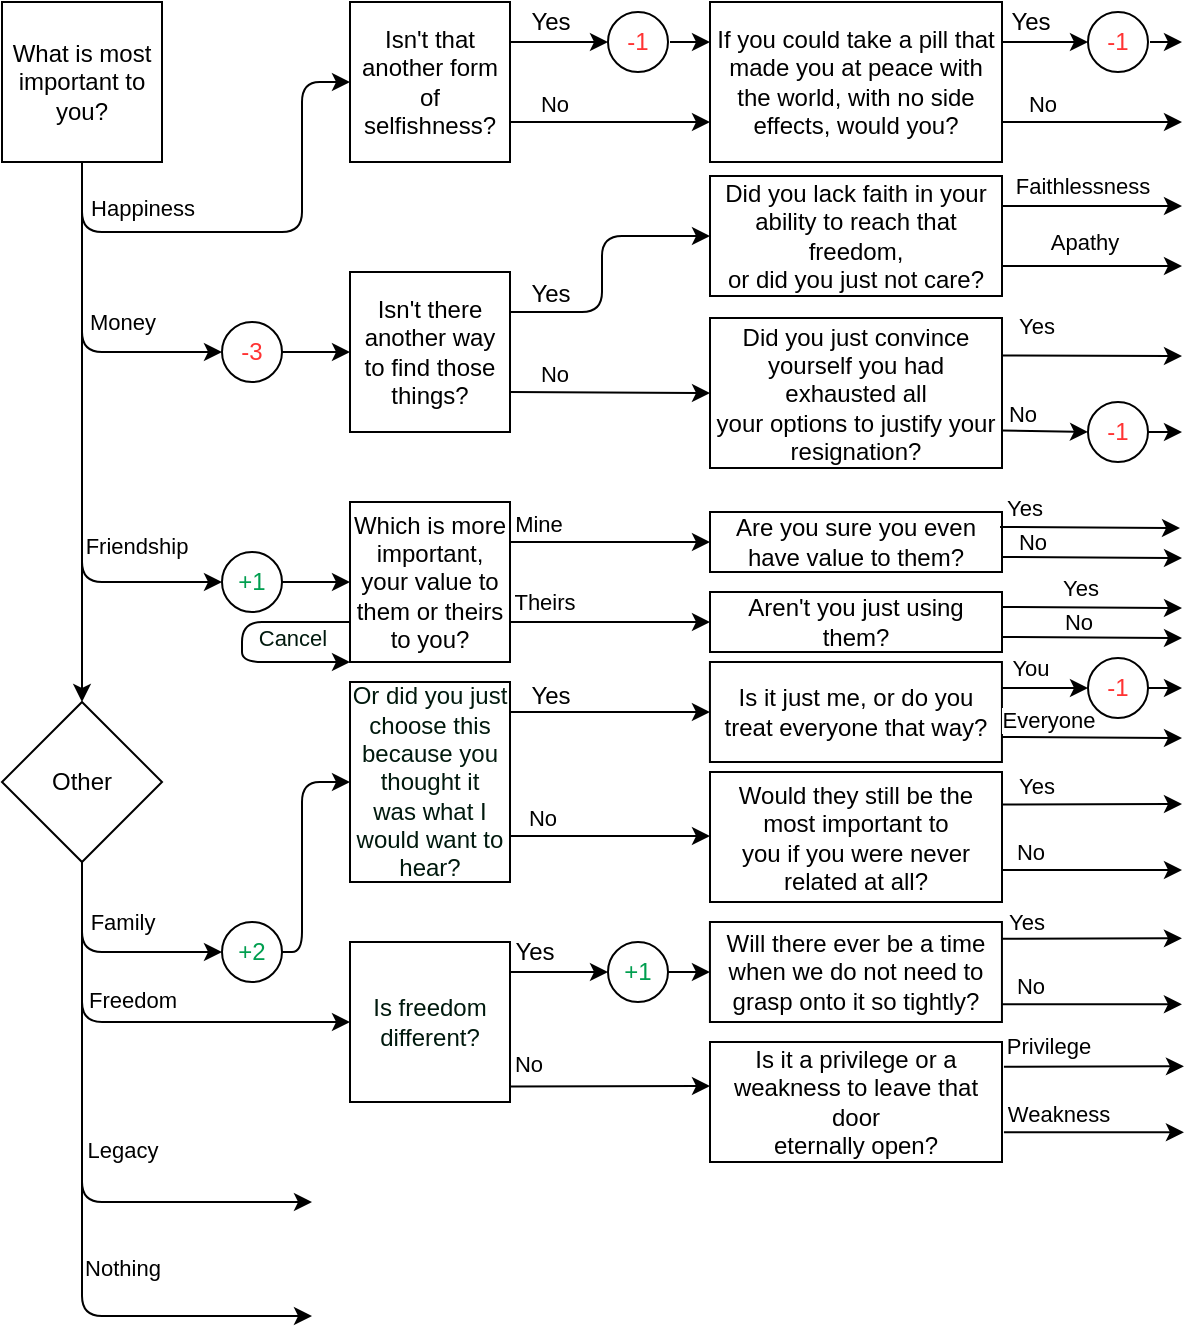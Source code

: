<mxfile version="18.0.7" type="github">
  <diagram id="C5RBs43oDa-KdzZeNtuy" name="Page-1">
    <mxGraphModel dx="1038" dy="528" grid="1" gridSize="10" guides="1" tooltips="1" connect="1" arrows="1" fold="1" page="1" pageScale="1" pageWidth="827" pageHeight="1169" math="0" shadow="0">
      <root>
        <mxCell id="WIyWlLk6GJQsqaUBKTNV-0" />
        <mxCell id="WIyWlLk6GJQsqaUBKTNV-1" parent="WIyWlLk6GJQsqaUBKTNV-0" />
        <mxCell id="tJ01jzikXB8J_-vJGD6S-6" value="" style="endArrow=classic;html=1;exitX=0.5;exitY=1;exitDx=0;exitDy=0;entryX=0;entryY=0.5;entryDx=0;entryDy=0;" edge="1" parent="WIyWlLk6GJQsqaUBKTNV-1" source="tJ01jzikXB8J_-vJGD6S-64" target="tJ01jzikXB8J_-vJGD6S-65">
          <mxGeometry relative="1" as="geometry">
            <mxPoint x="85" y="140" as="sourcePoint" />
            <mxPoint x="300" y="85" as="targetPoint" />
            <Array as="points">
              <mxPoint x="90" y="175" />
              <mxPoint x="200" y="175" />
              <mxPoint x="200" y="100" />
            </Array>
          </mxGeometry>
        </mxCell>
        <mxCell id="tJ01jzikXB8J_-vJGD6S-7" value="&lt;div&gt;Happiness&lt;/div&gt;" style="edgeLabel;resizable=0;html=1;align=center;verticalAlign=middle;" connectable="0" vertex="1" parent="tJ01jzikXB8J_-vJGD6S-6">
          <mxGeometry relative="1" as="geometry">
            <mxPoint x="-57" y="-12" as="offset" />
          </mxGeometry>
        </mxCell>
        <mxCell id="tJ01jzikXB8J_-vJGD6S-9" value="" style="endArrow=classic;html=1;exitX=0.5;exitY=1;exitDx=0;exitDy=0;entryX=0;entryY=0.5;entryDx=0;entryDy=0;" edge="1" parent="WIyWlLk6GJQsqaUBKTNV-1" target="tJ01jzikXB8J_-vJGD6S-86">
          <mxGeometry relative="1" as="geometry">
            <mxPoint x="90" y="140" as="sourcePoint" />
            <mxPoint x="205" y="235" as="targetPoint" />
            <Array as="points">
              <mxPoint x="90" y="235" />
            </Array>
          </mxGeometry>
        </mxCell>
        <mxCell id="tJ01jzikXB8J_-vJGD6S-10" value="&lt;div&gt;Money&lt;/div&gt;" style="edgeLabel;resizable=0;html=1;align=center;verticalAlign=middle;" connectable="0" vertex="1" parent="tJ01jzikXB8J_-vJGD6S-9">
          <mxGeometry relative="1" as="geometry">
            <mxPoint x="20" y="-3" as="offset" />
          </mxGeometry>
        </mxCell>
        <mxCell id="tJ01jzikXB8J_-vJGD6S-22" value="" style="endArrow=classic;html=1;exitX=0.5;exitY=1;exitDx=0;exitDy=0;entryX=0;entryY=0.5;entryDx=0;entryDy=0;" edge="1" parent="WIyWlLk6GJQsqaUBKTNV-1" source="tJ01jzikXB8J_-vJGD6S-123" target="tJ01jzikXB8J_-vJGD6S-192">
          <mxGeometry relative="1" as="geometry">
            <mxPoint x="90" y="645" as="sourcePoint" />
            <mxPoint x="200" y="540" as="targetPoint" />
            <Array as="points">
              <mxPoint x="90" y="535" />
            </Array>
          </mxGeometry>
        </mxCell>
        <mxCell id="tJ01jzikXB8J_-vJGD6S-23" value="&lt;div&gt;Family&lt;/div&gt;" style="edgeLabel;resizable=0;html=1;align=center;verticalAlign=middle;" connectable="0" vertex="1" parent="tJ01jzikXB8J_-vJGD6S-22">
          <mxGeometry relative="1" as="geometry">
            <mxPoint x="7" y="-15" as="offset" />
          </mxGeometry>
        </mxCell>
        <mxCell id="tJ01jzikXB8J_-vJGD6S-27" value="" style="endArrow=classic;html=1;exitX=0.5;exitY=1;exitDx=0;exitDy=0;entryX=0;entryY=0.5;entryDx=0;entryDy=0;" edge="1" parent="WIyWlLk6GJQsqaUBKTNV-1" source="tJ01jzikXB8J_-vJGD6S-123" target="tJ01jzikXB8J_-vJGD6S-223">
          <mxGeometry relative="1" as="geometry">
            <mxPoint x="90" y="514" as="sourcePoint" />
            <mxPoint x="205" y="574" as="targetPoint" />
            <Array as="points">
              <mxPoint x="90" y="570" />
            </Array>
          </mxGeometry>
        </mxCell>
        <mxCell id="tJ01jzikXB8J_-vJGD6S-28" value="&lt;div&gt;Freedom&lt;/div&gt;" style="edgeLabel;resizable=0;html=1;align=center;verticalAlign=middle;" connectable="0" vertex="1" parent="tJ01jzikXB8J_-vJGD6S-27">
          <mxGeometry relative="1" as="geometry">
            <mxPoint x="-2" y="-11" as="offset" />
          </mxGeometry>
        </mxCell>
        <mxCell id="tJ01jzikXB8J_-vJGD6S-33" value="" style="endArrow=classic;html=1;exitX=0.5;exitY=1;exitDx=0;exitDy=0;" edge="1" parent="WIyWlLk6GJQsqaUBKTNV-1" source="tJ01jzikXB8J_-vJGD6S-123">
          <mxGeometry relative="1" as="geometry">
            <mxPoint x="90" y="645" as="sourcePoint" />
            <mxPoint x="205" y="660" as="targetPoint" />
            <Array as="points">
              <mxPoint x="90" y="660" />
              <mxPoint x="145" y="660" />
              <mxPoint x="180" y="660" />
            </Array>
          </mxGeometry>
        </mxCell>
        <mxCell id="tJ01jzikXB8J_-vJGD6S-34" value="Legacy" style="edgeLabel;resizable=0;html=1;align=center;verticalAlign=middle;" connectable="0" vertex="1" parent="tJ01jzikXB8J_-vJGD6S-33">
          <mxGeometry relative="1" as="geometry">
            <mxPoint x="20" y="1" as="offset" />
          </mxGeometry>
        </mxCell>
        <mxCell id="tJ01jzikXB8J_-vJGD6S-42" value="" style="endArrow=classic;html=1;exitX=0.5;exitY=1;exitDx=0;exitDy=0;" edge="1" parent="WIyWlLk6GJQsqaUBKTNV-1" source="tJ01jzikXB8J_-vJGD6S-123">
          <mxGeometry relative="1" as="geometry">
            <mxPoint x="90" y="645" as="sourcePoint" />
            <mxPoint x="205" y="717" as="targetPoint" />
            <Array as="points">
              <mxPoint x="90" y="717" />
              <mxPoint x="145" y="717" />
            </Array>
          </mxGeometry>
        </mxCell>
        <mxCell id="tJ01jzikXB8J_-vJGD6S-43" value="&lt;div&gt;Nothing&lt;/div&gt;" style="edgeLabel;resizable=0;html=1;align=center;verticalAlign=middle;" connectable="0" vertex="1" parent="tJ01jzikXB8J_-vJGD6S-42">
          <mxGeometry relative="1" as="geometry">
            <mxPoint x="20" y="32" as="offset" />
          </mxGeometry>
        </mxCell>
        <mxCell id="tJ01jzikXB8J_-vJGD6S-124" style="edgeStyle=orthogonalEdgeStyle;orthogonalLoop=1;jettySize=auto;html=1;exitX=0.5;exitY=1;exitDx=0;exitDy=0;entryX=0.5;entryY=0;entryDx=0;entryDy=0;fontColor=default;" edge="1" parent="WIyWlLk6GJQsqaUBKTNV-1" source="tJ01jzikXB8J_-vJGD6S-64" target="tJ01jzikXB8J_-vJGD6S-123">
          <mxGeometry relative="1" as="geometry" />
        </mxCell>
        <mxCell id="tJ01jzikXB8J_-vJGD6S-137" style="edgeStyle=orthogonalEdgeStyle;orthogonalLoop=1;jettySize=auto;html=1;exitX=0.5;exitY=1;exitDx=0;exitDy=0;entryX=0;entryY=0.5;entryDx=0;entryDy=0;fontColor=default;" edge="1" parent="WIyWlLk6GJQsqaUBKTNV-1" source="tJ01jzikXB8J_-vJGD6S-64" target="tJ01jzikXB8J_-vJGD6S-130">
          <mxGeometry relative="1" as="geometry">
            <Array as="points">
              <mxPoint x="90" y="350" />
            </Array>
          </mxGeometry>
        </mxCell>
        <mxCell id="tJ01jzikXB8J_-vJGD6S-64" value="What is most important to you?" style="whiteSpace=wrap;html=1;aspect=fixed;fontColor=#000000;" vertex="1" parent="WIyWlLk6GJQsqaUBKTNV-1">
          <mxGeometry x="50" y="60" width="80" height="80" as="geometry" />
        </mxCell>
        <mxCell id="tJ01jzikXB8J_-vJGD6S-65" value="Isn&#39;t that another form of selfishness?" style="whiteSpace=wrap;html=1;aspect=fixed;fontColor=#000000;" vertex="1" parent="WIyWlLk6GJQsqaUBKTNV-1">
          <mxGeometry x="224" y="60" width="80" height="80" as="geometry" />
        </mxCell>
        <mxCell id="tJ01jzikXB8J_-vJGD6S-68" value="-1" style="ellipse;whiteSpace=wrap;html=1;fontColor=#FF3333;" vertex="1" parent="WIyWlLk6GJQsqaUBKTNV-1">
          <mxGeometry x="353" y="65" width="30" height="30" as="geometry" />
        </mxCell>
        <mxCell id="tJ01jzikXB8J_-vJGD6S-71" value="" style="endArrow=classic;html=1;fontColor=#FF3333;exitX=1;exitY=0.25;exitDx=0;exitDy=0;entryX=0;entryY=0.5;entryDx=0;entryDy=0;" edge="1" parent="WIyWlLk6GJQsqaUBKTNV-1" source="tJ01jzikXB8J_-vJGD6S-65" target="tJ01jzikXB8J_-vJGD6S-68">
          <mxGeometry width="50" height="50" relative="1" as="geometry">
            <mxPoint x="154" y="280" as="sourcePoint" />
            <mxPoint x="204" y="230" as="targetPoint" />
          </mxGeometry>
        </mxCell>
        <mxCell id="tJ01jzikXB8J_-vJGD6S-72" value="" style="endArrow=classic;html=1;fontColor=#FF3333;exitX=1;exitY=0.75;exitDx=0;exitDy=0;" edge="1" parent="WIyWlLk6GJQsqaUBKTNV-1" source="tJ01jzikXB8J_-vJGD6S-65">
          <mxGeometry width="50" height="50" relative="1" as="geometry">
            <mxPoint x="314" y="90" as="sourcePoint" />
            <mxPoint x="404" y="120" as="targetPoint" />
          </mxGeometry>
        </mxCell>
        <mxCell id="tJ01jzikXB8J_-vJGD6S-74" value="No" style="edgeLabel;html=1;align=center;verticalAlign=middle;resizable=0;points=[];fontColor=default;" vertex="1" connectable="0" parent="tJ01jzikXB8J_-vJGD6S-72">
          <mxGeometry x="-0.56" y="7" relative="1" as="geometry">
            <mxPoint y="-2" as="offset" />
          </mxGeometry>
        </mxCell>
        <mxCell id="tJ01jzikXB8J_-vJGD6S-73" value="" style="endArrow=classic;html=1;fontColor=#FF3333;" edge="1" parent="WIyWlLk6GJQsqaUBKTNV-1">
          <mxGeometry width="50" height="50" relative="1" as="geometry">
            <mxPoint x="384" y="80" as="sourcePoint" />
            <mxPoint x="404" y="80" as="targetPoint" />
          </mxGeometry>
        </mxCell>
        <mxCell id="tJ01jzikXB8J_-vJGD6S-76" value="Yes" style="text;html=1;resizable=0;autosize=1;align=center;verticalAlign=middle;points=[];fillColor=none;strokeColor=none;rounded=0;fontColor=default;" vertex="1" parent="WIyWlLk6GJQsqaUBKTNV-1">
          <mxGeometry x="304" y="60" width="40" height="20" as="geometry" />
        </mxCell>
        <mxCell id="tJ01jzikXB8J_-vJGD6S-78" value="If you could take a pill that made you at peace with the world, with no side effects, would you?" style="rounded=0;whiteSpace=wrap;html=1;fontColor=default;" vertex="1" parent="WIyWlLk6GJQsqaUBKTNV-1">
          <mxGeometry x="404" y="60" width="146" height="80" as="geometry" />
        </mxCell>
        <mxCell id="tJ01jzikXB8J_-vJGD6S-79" value="-1" style="ellipse;whiteSpace=wrap;html=1;fontColor=#FF3333;" vertex="1" parent="WIyWlLk6GJQsqaUBKTNV-1">
          <mxGeometry x="593" y="65" width="30" height="30" as="geometry" />
        </mxCell>
        <mxCell id="tJ01jzikXB8J_-vJGD6S-80" value="" style="endArrow=classic;html=1;fontColor=#FF3333;exitX=1;exitY=0.25;exitDx=0;exitDy=0;entryX=0;entryY=0.5;entryDx=0;entryDy=0;" edge="1" parent="WIyWlLk6GJQsqaUBKTNV-1" target="tJ01jzikXB8J_-vJGD6S-79" source="tJ01jzikXB8J_-vJGD6S-78">
          <mxGeometry width="50" height="50" relative="1" as="geometry">
            <mxPoint x="544" y="80" as="sourcePoint" />
            <mxPoint x="444" y="230" as="targetPoint" />
          </mxGeometry>
        </mxCell>
        <mxCell id="tJ01jzikXB8J_-vJGD6S-81" value="" style="endArrow=classic;html=1;fontColor=#FF3333;exitX=1;exitY=0.75;exitDx=0;exitDy=0;" edge="1" parent="WIyWlLk6GJQsqaUBKTNV-1" source="tJ01jzikXB8J_-vJGD6S-78">
          <mxGeometry width="50" height="50" relative="1" as="geometry">
            <mxPoint x="544" y="120" as="sourcePoint" />
            <mxPoint x="640" y="120" as="targetPoint" />
          </mxGeometry>
        </mxCell>
        <mxCell id="tJ01jzikXB8J_-vJGD6S-82" value="No" style="edgeLabel;html=1;align=center;verticalAlign=middle;resizable=0;points=[];fontColor=default;" vertex="1" connectable="0" parent="tJ01jzikXB8J_-vJGD6S-81">
          <mxGeometry x="-0.56" y="7" relative="1" as="geometry">
            <mxPoint y="-2" as="offset" />
          </mxGeometry>
        </mxCell>
        <mxCell id="tJ01jzikXB8J_-vJGD6S-83" value="" style="endArrow=classic;html=1;fontColor=#FF3333;" edge="1" parent="WIyWlLk6GJQsqaUBKTNV-1">
          <mxGeometry width="50" height="50" relative="1" as="geometry">
            <mxPoint x="624" y="80" as="sourcePoint" />
            <mxPoint x="640" y="80" as="targetPoint" />
          </mxGeometry>
        </mxCell>
        <mxCell id="tJ01jzikXB8J_-vJGD6S-84" value="Yes" style="text;html=1;resizable=0;autosize=1;align=center;verticalAlign=middle;points=[];fillColor=none;strokeColor=none;rounded=0;fontColor=default;" vertex="1" parent="WIyWlLk6GJQsqaUBKTNV-1">
          <mxGeometry x="544" y="60" width="40" height="20" as="geometry" />
        </mxCell>
        <mxCell id="tJ01jzikXB8J_-vJGD6S-87" value="Isn&#39;t there another way to find those things?" style="whiteSpace=wrap;html=1;aspect=fixed;fontColor=#000000;" vertex="1" parent="WIyWlLk6GJQsqaUBKTNV-1">
          <mxGeometry x="224" y="195" width="80" height="80" as="geometry" />
        </mxCell>
        <mxCell id="tJ01jzikXB8J_-vJGD6S-88" value="" style="endArrow=classic;html=1;exitX=1;exitY=0.5;exitDx=0;exitDy=0;entryX=0;entryY=0.5;entryDx=0;entryDy=0;startArrow=none;" edge="1" parent="WIyWlLk6GJQsqaUBKTNV-1" source="tJ01jzikXB8J_-vJGD6S-86" target="tJ01jzikXB8J_-vJGD6S-87">
          <mxGeometry relative="1" as="geometry">
            <mxPoint x="154" y="235" as="sourcePoint" />
            <mxPoint x="224" y="170" as="targetPoint" />
            <Array as="points">
              <mxPoint x="204" y="235" />
            </Array>
          </mxGeometry>
        </mxCell>
        <mxCell id="tJ01jzikXB8J_-vJGD6S-93" value="" style="endArrow=classic;html=1;fontColor=#FF3333;exitX=1;exitY=0.25;exitDx=0;exitDy=0;entryX=0;entryY=0.5;entryDx=0;entryDy=0;" edge="1" parent="WIyWlLk6GJQsqaUBKTNV-1" target="tJ01jzikXB8J_-vJGD6S-98" source="tJ01jzikXB8J_-vJGD6S-87">
          <mxGeometry width="50" height="50" relative="1" as="geometry">
            <mxPoint x="304" y="170" as="sourcePoint" />
            <mxPoint x="354" y="170" as="targetPoint" />
            <Array as="points">
              <mxPoint x="350" y="215" />
              <mxPoint x="350" y="177" />
            </Array>
          </mxGeometry>
        </mxCell>
        <mxCell id="tJ01jzikXB8J_-vJGD6S-94" value="" style="endArrow=classic;html=1;fontColor=#FF3333;entryX=0;entryY=0.5;entryDx=0;entryDy=0;exitX=1;exitY=0.75;exitDx=0;exitDy=0;" edge="1" parent="WIyWlLk6GJQsqaUBKTNV-1" source="tJ01jzikXB8J_-vJGD6S-87" target="tJ01jzikXB8J_-vJGD6S-107">
          <mxGeometry width="50" height="50" relative="1" as="geometry">
            <mxPoint x="300" y="252" as="sourcePoint" />
            <mxPoint x="354" y="240" as="targetPoint" />
            <Array as="points" />
          </mxGeometry>
        </mxCell>
        <mxCell id="tJ01jzikXB8J_-vJGD6S-95" value="No" style="edgeLabel;html=1;align=center;verticalAlign=middle;resizable=0;points=[];fontColor=default;" vertex="1" connectable="0" parent="tJ01jzikXB8J_-vJGD6S-94">
          <mxGeometry x="-0.56" y="7" relative="1" as="geometry">
            <mxPoint y="-2" as="offset" />
          </mxGeometry>
        </mxCell>
        <mxCell id="tJ01jzikXB8J_-vJGD6S-97" value="Yes" style="text;html=1;resizable=0;autosize=1;align=center;verticalAlign=middle;points=[];fillColor=none;strokeColor=none;rounded=0;fontColor=default;" vertex="1" parent="WIyWlLk6GJQsqaUBKTNV-1">
          <mxGeometry x="304" y="196" width="40" height="20" as="geometry" />
        </mxCell>
        <mxCell id="tJ01jzikXB8J_-vJGD6S-98" value="Did you lack faith in your ability to reach that freedom, &lt;br&gt;or did you just not care?" style="rounded=0;whiteSpace=wrap;html=1;fontColor=default;" vertex="1" parent="WIyWlLk6GJQsqaUBKTNV-1">
          <mxGeometry x="404" y="147" width="146" height="60" as="geometry" />
        </mxCell>
        <mxCell id="tJ01jzikXB8J_-vJGD6S-102" value="" style="endArrow=classic;html=1;fontColor=#FF3333;exitX=1;exitY=0.25;exitDx=0;exitDy=0;" edge="1" parent="WIyWlLk6GJQsqaUBKTNV-1" source="tJ01jzikXB8J_-vJGD6S-98">
          <mxGeometry width="50" height="50" relative="1" as="geometry">
            <mxPoint x="514" y="160" as="sourcePoint" />
            <mxPoint x="640" y="162" as="targetPoint" />
          </mxGeometry>
        </mxCell>
        <mxCell id="tJ01jzikXB8J_-vJGD6S-103" value="Faithlessness" style="edgeLabel;html=1;align=center;verticalAlign=middle;resizable=0;points=[];fontColor=default;" vertex="1" connectable="0" parent="tJ01jzikXB8J_-vJGD6S-102">
          <mxGeometry x="-0.56" y="7" relative="1" as="geometry">
            <mxPoint x="20" y="-3" as="offset" />
          </mxGeometry>
        </mxCell>
        <mxCell id="tJ01jzikXB8J_-vJGD6S-104" value="" style="endArrow=classic;html=1;fontColor=#FF3333;exitX=1;exitY=0.75;exitDx=0;exitDy=0;" edge="1" parent="WIyWlLk6GJQsqaUBKTNV-1" source="tJ01jzikXB8J_-vJGD6S-98">
          <mxGeometry width="50" height="50" relative="1" as="geometry">
            <mxPoint x="544" y="200" as="sourcePoint" />
            <mxPoint x="640" y="192" as="targetPoint" />
          </mxGeometry>
        </mxCell>
        <mxCell id="tJ01jzikXB8J_-vJGD6S-105" value="Apathy" style="edgeLabel;html=1;align=center;verticalAlign=middle;resizable=0;points=[];fontColor=default;" vertex="1" connectable="0" parent="tJ01jzikXB8J_-vJGD6S-104">
          <mxGeometry x="-0.56" y="7" relative="1" as="geometry">
            <mxPoint x="21" y="-5" as="offset" />
          </mxGeometry>
        </mxCell>
        <mxCell id="tJ01jzikXB8J_-vJGD6S-107" value="Did you just convince yourself you had exhausted all &lt;br&gt;your options to justify your resignation?" style="rounded=0;whiteSpace=wrap;html=1;fontColor=default;" vertex="1" parent="WIyWlLk6GJQsqaUBKTNV-1">
          <mxGeometry x="404" y="218" width="146" height="75" as="geometry" />
        </mxCell>
        <mxCell id="tJ01jzikXB8J_-vJGD6S-108" value="-1" style="ellipse;whiteSpace=wrap;html=1;fontColor=#FF3333;" vertex="1" parent="WIyWlLk6GJQsqaUBKTNV-1">
          <mxGeometry x="593" y="260" width="30" height="30" as="geometry" />
        </mxCell>
        <mxCell id="tJ01jzikXB8J_-vJGD6S-109" value="" style="endArrow=classic;html=1;fontColor=#FF3333;exitX=1;exitY=0.25;exitDx=0;exitDy=0;snapToPoint=1;flowAnimation=0;orthogonal=1;" edge="1" parent="WIyWlLk6GJQsqaUBKTNV-1" source="tJ01jzikXB8J_-vJGD6S-107">
          <mxGeometry width="50" height="50" relative="1" as="geometry">
            <mxPoint x="514" y="209" as="sourcePoint" />
            <mxPoint x="640" y="237" as="targetPoint" />
          </mxGeometry>
        </mxCell>
        <mxCell id="tJ01jzikXB8J_-vJGD6S-110" value="" style="endArrow=classic;html=1;fontColor=#FF3333;exitX=1;exitY=0.75;exitDx=0;exitDy=0;entryX=0;entryY=0.5;entryDx=0;entryDy=0;" edge="1" parent="WIyWlLk6GJQsqaUBKTNV-1" source="tJ01jzikXB8J_-vJGD6S-107" target="tJ01jzikXB8J_-vJGD6S-108">
          <mxGeometry width="50" height="50" relative="1" as="geometry">
            <mxPoint x="544" y="340" as="sourcePoint" />
            <mxPoint x="564" y="260" as="targetPoint" />
          </mxGeometry>
        </mxCell>
        <mxCell id="tJ01jzikXB8J_-vJGD6S-111" value="No" style="edgeLabel;html=1;align=center;verticalAlign=middle;resizable=0;points=[];fontColor=default;" vertex="1" connectable="0" parent="tJ01jzikXB8J_-vJGD6S-110">
          <mxGeometry x="-0.56" y="7" relative="1" as="geometry">
            <mxPoint y="-2" as="offset" />
          </mxGeometry>
        </mxCell>
        <mxCell id="tJ01jzikXB8J_-vJGD6S-116" value="" style="endArrow=classic;html=1;fontColor=#FF3333;exitX=1;exitY=0.5;exitDx=0;exitDy=0;" edge="1" parent="WIyWlLk6GJQsqaUBKTNV-1" source="tJ01jzikXB8J_-vJGD6S-108">
          <mxGeometry width="50" height="50" relative="1" as="geometry">
            <mxPoint x="593" y="254.5" as="sourcePoint" />
            <mxPoint x="640" y="275" as="targetPoint" />
          </mxGeometry>
        </mxCell>
        <mxCell id="tJ01jzikXB8J_-vJGD6S-155" style="edgeStyle=orthogonalEdgeStyle;orthogonalLoop=1;jettySize=auto;html=1;exitX=1;exitY=0.25;exitDx=0;exitDy=0;entryX=0;entryY=0.5;entryDx=0;entryDy=0;fontColor=#009E4F;" edge="1" parent="WIyWlLk6GJQsqaUBKTNV-1" source="tJ01jzikXB8J_-vJGD6S-121" target="tJ01jzikXB8J_-vJGD6S-141">
          <mxGeometry relative="1" as="geometry" />
        </mxCell>
        <mxCell id="tJ01jzikXB8J_-vJGD6S-156" style="edgeStyle=orthogonalEdgeStyle;orthogonalLoop=1;jettySize=auto;html=1;exitX=1;exitY=0.75;exitDx=0;exitDy=0;fontColor=#009E4F;entryX=0;entryY=0.5;entryDx=0;entryDy=0;" edge="1" parent="WIyWlLk6GJQsqaUBKTNV-1" source="tJ01jzikXB8J_-vJGD6S-121" target="tJ01jzikXB8J_-vJGD6S-146">
          <mxGeometry relative="1" as="geometry">
            <mxPoint x="330" y="410" as="targetPoint" />
            <Array as="points">
              <mxPoint x="300" y="370" />
              <mxPoint x="330" y="370" />
              <mxPoint x="330" y="365" />
            </Array>
          </mxGeometry>
        </mxCell>
        <mxCell id="tJ01jzikXB8J_-vJGD6S-121" value="Which is more important, your value to &lt;br&gt;them or theirs to you?" style="whiteSpace=wrap;html=1;aspect=fixed;fontColor=#000000;" vertex="1" parent="WIyWlLk6GJQsqaUBKTNV-1">
          <mxGeometry x="224" y="310" width="80" height="80" as="geometry" />
        </mxCell>
        <mxCell id="tJ01jzikXB8J_-vJGD6S-86" value="&lt;font color=&quot;#FF3333&quot;&gt;-3&lt;/font&gt;" style="ellipse;whiteSpace=wrap;html=1;fontColor=default;" vertex="1" parent="WIyWlLk6GJQsqaUBKTNV-1">
          <mxGeometry x="160" y="220" width="30" height="30" as="geometry" />
        </mxCell>
        <mxCell id="tJ01jzikXB8J_-vJGD6S-123" value="Other" style="rhombus;whiteSpace=wrap;html=1;fontColor=default;" vertex="1" parent="WIyWlLk6GJQsqaUBKTNV-1">
          <mxGeometry x="50" y="410" width="80" height="80" as="geometry" />
        </mxCell>
        <mxCell id="tJ01jzikXB8J_-vJGD6S-129" value="Yes" style="edgeLabel;html=1;align=center;verticalAlign=middle;resizable=0;points=[];fontColor=default;" vertex="1" connectable="0" parent="WIyWlLk6GJQsqaUBKTNV-1">
          <mxGeometry x="580" y="160" as="geometry">
            <mxPoint x="-13" y="62" as="offset" />
          </mxGeometry>
        </mxCell>
        <mxCell id="tJ01jzikXB8J_-vJGD6S-130" value="&lt;font color=&quot;#009E4F&quot;&gt;+1&lt;/font&gt;" style="ellipse;whiteSpace=wrap;html=1;fontColor=default;" vertex="1" parent="WIyWlLk6GJQsqaUBKTNV-1">
          <mxGeometry x="160" y="335" width="30" height="30" as="geometry" />
        </mxCell>
        <mxCell id="tJ01jzikXB8J_-vJGD6S-138" value="&lt;div&gt;Friendship&lt;/div&gt;" style="edgeLabel;resizable=0;html=1;align=center;verticalAlign=middle;" connectable="0" vertex="1" parent="WIyWlLk6GJQsqaUBKTNV-1">
          <mxGeometry x="121" y="314" as="geometry">
            <mxPoint x="-4" y="18" as="offset" />
          </mxGeometry>
        </mxCell>
        <mxCell id="tJ01jzikXB8J_-vJGD6S-140" value="Theirs" style="edgeLabel;html=1;align=center;verticalAlign=middle;resizable=0;points=[];fontColor=default;" vertex="1" connectable="0" parent="WIyWlLk6GJQsqaUBKTNV-1">
          <mxGeometry x="324" y="390" as="geometry">
            <mxPoint x="-3" y="-30" as="offset" />
          </mxGeometry>
        </mxCell>
        <mxCell id="tJ01jzikXB8J_-vJGD6S-141" value="Are you sure you even have value to them?" style="rounded=0;whiteSpace=wrap;html=1;fontColor=default;" vertex="1" parent="WIyWlLk6GJQsqaUBKTNV-1">
          <mxGeometry x="404" y="315" width="146" height="30" as="geometry" />
        </mxCell>
        <mxCell id="tJ01jzikXB8J_-vJGD6S-142" value="" style="endArrow=classic;html=1;fontColor=#FF3333;exitX=1;exitY=0.25;exitDx=0;exitDy=0;" edge="1" parent="WIyWlLk6GJQsqaUBKTNV-1">
          <mxGeometry width="50" height="50" relative="1" as="geometry">
            <mxPoint x="549" y="322.5" as="sourcePoint" />
            <mxPoint x="639" y="323" as="targetPoint" />
          </mxGeometry>
        </mxCell>
        <mxCell id="tJ01jzikXB8J_-vJGD6S-143" value="Yes" style="edgeLabel;html=1;align=center;verticalAlign=middle;resizable=0;points=[];fontColor=default;" vertex="1" connectable="0" parent="tJ01jzikXB8J_-vJGD6S-142">
          <mxGeometry x="-0.56" y="7" relative="1" as="geometry">
            <mxPoint x="-8" y="-3" as="offset" />
          </mxGeometry>
        </mxCell>
        <mxCell id="tJ01jzikXB8J_-vJGD6S-144" value="" style="endArrow=classic;html=1;fontColor=#FF3333;exitX=1;exitY=0.75;exitDx=0;exitDy=0;" edge="1" parent="WIyWlLk6GJQsqaUBKTNV-1" source="tJ01jzikXB8J_-vJGD6S-141">
          <mxGeometry width="50" height="50" relative="1" as="geometry">
            <mxPoint x="544" y="344" as="sourcePoint" />
            <mxPoint x="640" y="338" as="targetPoint" />
          </mxGeometry>
        </mxCell>
        <mxCell id="tJ01jzikXB8J_-vJGD6S-145" value="No" style="edgeLabel;html=1;align=center;verticalAlign=middle;resizable=0;points=[];fontColor=default;" vertex="1" connectable="0" parent="tJ01jzikXB8J_-vJGD6S-144">
          <mxGeometry x="-0.56" y="7" relative="1" as="geometry">
            <mxPoint x="-5" y="-1" as="offset" />
          </mxGeometry>
        </mxCell>
        <mxCell id="tJ01jzikXB8J_-vJGD6S-146" value="Aren&#39;t you just using them?" style="rounded=0;whiteSpace=wrap;html=1;fontColor=default;" vertex="1" parent="WIyWlLk6GJQsqaUBKTNV-1">
          <mxGeometry x="404" y="355" width="146" height="30" as="geometry" />
        </mxCell>
        <mxCell id="tJ01jzikXB8J_-vJGD6S-148" value="" style="endArrow=classic;html=1;fontColor=#FF3333;exitX=1;exitY=0.25;exitDx=0;exitDy=0;snapToPoint=1;flowAnimation=0;orthogonal=1;" edge="1" parent="WIyWlLk6GJQsqaUBKTNV-1" source="tJ01jzikXB8J_-vJGD6S-146">
          <mxGeometry width="50" height="50" relative="1" as="geometry">
            <mxPoint x="514" y="353" as="sourcePoint" />
            <mxPoint x="640" y="363" as="targetPoint" />
          </mxGeometry>
        </mxCell>
        <mxCell id="tJ01jzikXB8J_-vJGD6S-149" value="" style="endArrow=classic;html=1;fontColor=#FF3333;exitX=1;exitY=0.75;exitDx=0;exitDy=0;" edge="1" parent="WIyWlLk6GJQsqaUBKTNV-1" source="tJ01jzikXB8J_-vJGD6S-146">
          <mxGeometry width="50" height="50" relative="1" as="geometry">
            <mxPoint x="544" y="484" as="sourcePoint" />
            <mxPoint x="640" y="378" as="targetPoint" />
          </mxGeometry>
        </mxCell>
        <mxCell id="tJ01jzikXB8J_-vJGD6S-150" value="No" style="edgeLabel;html=1;align=center;verticalAlign=middle;resizable=0;points=[];fontColor=default;" vertex="1" connectable="0" parent="tJ01jzikXB8J_-vJGD6S-149">
          <mxGeometry x="-0.56" y="7" relative="1" as="geometry">
            <mxPoint x="18" y="-1" as="offset" />
          </mxGeometry>
        </mxCell>
        <mxCell id="tJ01jzikXB8J_-vJGD6S-152" value="Yes" style="edgeLabel;html=1;align=center;verticalAlign=middle;resizable=0;points=[];fontColor=default;" vertex="1" connectable="0" parent="WIyWlLk6GJQsqaUBKTNV-1">
          <mxGeometry x="602" y="291" as="geometry">
            <mxPoint x="-13" y="62" as="offset" />
          </mxGeometry>
        </mxCell>
        <mxCell id="tJ01jzikXB8J_-vJGD6S-153" value="" style="endArrow=classic;html=1;exitX=1;exitY=0.5;exitDx=0;exitDy=0;entryX=0;entryY=0.5;entryDx=0;entryDy=0;startArrow=none;" edge="1" parent="WIyWlLk6GJQsqaUBKTNV-1" source="tJ01jzikXB8J_-vJGD6S-130" target="tJ01jzikXB8J_-vJGD6S-121">
          <mxGeometry relative="1" as="geometry">
            <mxPoint x="196" y="326" as="sourcePoint" />
            <mxPoint x="230" y="326" as="targetPoint" />
            <Array as="points" />
          </mxGeometry>
        </mxCell>
        <mxCell id="tJ01jzikXB8J_-vJGD6S-157" value="Mine" style="edgeLabel;html=1;align=center;verticalAlign=middle;resizable=0;points=[];fontColor=default;" vertex="1" connectable="0" parent="WIyWlLk6GJQsqaUBKTNV-1">
          <mxGeometry x="324" y="340" as="geometry">
            <mxPoint x="-6" y="-19" as="offset" />
          </mxGeometry>
        </mxCell>
        <mxCell id="tJ01jzikXB8J_-vJGD6S-192" value="&lt;font color=&quot;#009E4F&quot;&gt;+2&lt;/font&gt;" style="ellipse;whiteSpace=wrap;html=1;fontColor=default;" vertex="1" parent="WIyWlLk6GJQsqaUBKTNV-1">
          <mxGeometry x="160" y="520" width="30" height="30" as="geometry" />
        </mxCell>
        <mxCell id="tJ01jzikXB8J_-vJGD6S-196" value="" style="endArrow=classic;html=1;exitX=1;exitY=0.5;exitDx=0;exitDy=0;entryX=0;entryY=0.5;entryDx=0;entryDy=0;" edge="1" parent="WIyWlLk6GJQsqaUBKTNV-1" source="tJ01jzikXB8J_-vJGD6S-192" target="tJ01jzikXB8J_-vJGD6S-199">
          <mxGeometry relative="1" as="geometry">
            <mxPoint x="283" y="512.5" as="sourcePoint" />
            <mxPoint x="224" y="453" as="targetPoint" />
            <Array as="points">
              <mxPoint x="200" y="535" />
              <mxPoint x="200" y="450" />
            </Array>
          </mxGeometry>
        </mxCell>
        <mxCell id="tJ01jzikXB8J_-vJGD6S-199" value="&lt;font color=&quot;#00190D&quot;&gt;Or did you just choose this because you thought it &lt;br&gt;was what I would want to hear?&lt;/font&gt;" style="rounded=0;whiteSpace=wrap;html=1;fontColor=#009E4F;" vertex="1" parent="WIyWlLk6GJQsqaUBKTNV-1">
          <mxGeometry x="224" y="400" width="80" height="100" as="geometry" />
        </mxCell>
        <mxCell id="tJ01jzikXB8J_-vJGD6S-200" value="No" style="edgeLabel;html=1;align=center;verticalAlign=middle;resizable=0;points=[];fontColor=default;" vertex="1" connectable="0" parent="WIyWlLk6GJQsqaUBKTNV-1">
          <mxGeometry x="320.005" y="468.0" as="geometry" />
        </mxCell>
        <mxCell id="tJ01jzikXB8J_-vJGD6S-201" value="Yes" style="text;html=1;resizable=0;autosize=1;align=center;verticalAlign=middle;points=[];fillColor=none;strokeColor=none;rounded=0;fontColor=default;" vertex="1" parent="WIyWlLk6GJQsqaUBKTNV-1">
          <mxGeometry x="304" y="397" width="40" height="20" as="geometry" />
        </mxCell>
        <mxCell id="tJ01jzikXB8J_-vJGD6S-202" value="Is it just me, or do you treat everyone that way?" style="rounded=0;whiteSpace=wrap;html=1;fontColor=default;" vertex="1" parent="WIyWlLk6GJQsqaUBKTNV-1">
          <mxGeometry x="403.97" y="390" width="146" height="50" as="geometry" />
        </mxCell>
        <mxCell id="tJ01jzikXB8J_-vJGD6S-203" value="" style="endArrow=classic;html=1;fontColor=#FF3333;entryX=0;entryY=0.5;entryDx=0;entryDy=0;" edge="1" parent="WIyWlLk6GJQsqaUBKTNV-1" target="tJ01jzikXB8J_-vJGD6S-217">
          <mxGeometry width="50" height="50" relative="1" as="geometry">
            <mxPoint x="550" y="403" as="sourcePoint" />
            <mxPoint x="640" y="408" as="targetPoint" />
          </mxGeometry>
        </mxCell>
        <mxCell id="tJ01jzikXB8J_-vJGD6S-204" value="You" style="edgeLabel;html=1;align=center;verticalAlign=middle;resizable=0;points=[];fontColor=default;" vertex="1" connectable="0" parent="tJ01jzikXB8J_-vJGD6S-203">
          <mxGeometry x="-0.56" y="7" relative="1" as="geometry">
            <mxPoint x="4" y="-3" as="offset" />
          </mxGeometry>
        </mxCell>
        <mxCell id="tJ01jzikXB8J_-vJGD6S-205" value="" style="endArrow=classic;html=1;fontColor=#FF3333;exitX=1;exitY=0.75;exitDx=0;exitDy=0;" edge="1" parent="WIyWlLk6GJQsqaUBKTNV-1" source="tJ01jzikXB8J_-vJGD6S-202">
          <mxGeometry width="50" height="50" relative="1" as="geometry">
            <mxPoint x="543.97" y="453" as="sourcePoint" />
            <mxPoint x="640" y="428" as="targetPoint" />
          </mxGeometry>
        </mxCell>
        <mxCell id="tJ01jzikXB8J_-vJGD6S-206" value="Everyone" style="edgeLabel;html=1;align=center;verticalAlign=middle;resizable=0;points=[];fontColor=default;" vertex="1" connectable="0" parent="tJ01jzikXB8J_-vJGD6S-205">
          <mxGeometry x="-0.56" y="7" relative="1" as="geometry">
            <mxPoint x="3" y="-2" as="offset" />
          </mxGeometry>
        </mxCell>
        <mxCell id="tJ01jzikXB8J_-vJGD6S-207" value="Would they still be the most important to &lt;br&gt;you if you were never related at all?" style="rounded=0;whiteSpace=wrap;html=1;fontColor=default;" vertex="1" parent="WIyWlLk6GJQsqaUBKTNV-1">
          <mxGeometry x="404" y="445" width="146" height="65" as="geometry" />
        </mxCell>
        <mxCell id="tJ01jzikXB8J_-vJGD6S-209" value="" style="endArrow=classic;html=1;fontColor=#FF3333;exitX=1;exitY=0.25;exitDx=0;exitDy=0;snapToPoint=1;flowAnimation=0;orthogonal=1;" edge="1" parent="WIyWlLk6GJQsqaUBKTNV-1" source="tJ01jzikXB8J_-vJGD6S-207">
          <mxGeometry width="50" height="50" relative="1" as="geometry">
            <mxPoint x="513.97" y="462" as="sourcePoint" />
            <mxPoint x="640" y="461" as="targetPoint" />
          </mxGeometry>
        </mxCell>
        <mxCell id="tJ01jzikXB8J_-vJGD6S-210" value="" style="endArrow=classic;html=1;fontColor=#FF3333;" edge="1" parent="WIyWlLk6GJQsqaUBKTNV-1">
          <mxGeometry width="50" height="50" relative="1" as="geometry">
            <mxPoint x="550" y="494" as="sourcePoint" />
            <mxPoint x="640" y="494" as="targetPoint" />
          </mxGeometry>
        </mxCell>
        <mxCell id="tJ01jzikXB8J_-vJGD6S-211" value="No" style="edgeLabel;html=1;align=center;verticalAlign=middle;resizable=0;points=[];fontColor=default;" vertex="1" connectable="0" parent="tJ01jzikXB8J_-vJGD6S-210">
          <mxGeometry x="-0.56" y="7" relative="1" as="geometry">
            <mxPoint x="-6" y="-2" as="offset" />
          </mxGeometry>
        </mxCell>
        <mxCell id="tJ01jzikXB8J_-vJGD6S-212" value="" style="endArrow=classic;html=1;fontColor=#FF3333;exitX=1;exitY=0.5;exitDx=0;exitDy=0;" edge="1" parent="WIyWlLk6GJQsqaUBKTNV-1" source="tJ01jzikXB8J_-vJGD6S-217">
          <mxGeometry width="50" height="50" relative="1" as="geometry">
            <mxPoint x="720.03" y="385" as="sourcePoint" />
            <mxPoint x="640" y="403" as="targetPoint" />
          </mxGeometry>
        </mxCell>
        <mxCell id="tJ01jzikXB8J_-vJGD6S-213" value="Yes" style="edgeLabel;html=1;align=center;verticalAlign=middle;resizable=0;points=[];fontColor=default;" vertex="1" connectable="0" parent="WIyWlLk6GJQsqaUBKTNV-1">
          <mxGeometry x="580" y="390" as="geometry">
            <mxPoint x="-13" y="62" as="offset" />
          </mxGeometry>
        </mxCell>
        <mxCell id="tJ01jzikXB8J_-vJGD6S-215" value="" style="endArrow=classic;html=1;exitX=1;exitY=0.15;exitDx=0;exitDy=0;entryX=0;entryY=0.5;entryDx=0;entryDy=0;exitPerimeter=0;" edge="1" parent="WIyWlLk6GJQsqaUBKTNV-1" source="tJ01jzikXB8J_-vJGD6S-199" target="tJ01jzikXB8J_-vJGD6S-202">
          <mxGeometry relative="1" as="geometry">
            <mxPoint x="307" y="420" as="sourcePoint" />
            <mxPoint x="341" y="335" as="targetPoint" />
            <Array as="points" />
          </mxGeometry>
        </mxCell>
        <mxCell id="tJ01jzikXB8J_-vJGD6S-216" value="" style="endArrow=classic;html=1;exitX=1;exitY=0.15;exitDx=0;exitDy=0;entryX=0;entryY=0.5;entryDx=0;entryDy=0;exitPerimeter=0;" edge="1" parent="WIyWlLk6GJQsqaUBKTNV-1">
          <mxGeometry relative="1" as="geometry">
            <mxPoint x="304.03" y="477" as="sourcePoint" />
            <mxPoint x="404" y="477" as="targetPoint" />
            <Array as="points" />
          </mxGeometry>
        </mxCell>
        <mxCell id="tJ01jzikXB8J_-vJGD6S-217" value="-1" style="ellipse;whiteSpace=wrap;html=1;fontColor=#FF3333;" vertex="1" parent="WIyWlLk6GJQsqaUBKTNV-1">
          <mxGeometry x="593" y="388" width="30" height="30" as="geometry" />
        </mxCell>
        <mxCell id="tJ01jzikXB8J_-vJGD6S-220" value="" style="endArrow=classic;html=1;fontColor=#009E4F;exitX=0;exitY=0.75;exitDx=0;exitDy=0;entryX=0;entryY=1;entryDx=0;entryDy=0;rounded=1;" edge="1" parent="WIyWlLk6GJQsqaUBKTNV-1" source="tJ01jzikXB8J_-vJGD6S-121" target="tJ01jzikXB8J_-vJGD6S-121">
          <mxGeometry width="50" height="50" relative="1" as="geometry">
            <mxPoint x="430" y="370" as="sourcePoint" />
            <mxPoint x="210" y="390" as="targetPoint" />
            <Array as="points">
              <mxPoint x="170" y="370" />
              <mxPoint x="170" y="390" />
              <mxPoint x="210" y="390" />
            </Array>
          </mxGeometry>
        </mxCell>
        <mxCell id="tJ01jzikXB8J_-vJGD6S-221" value="&lt;font color=&quot;#00190D&quot;&gt;Cancel&lt;/font&gt;" style="edgeLabel;html=1;align=center;verticalAlign=middle;resizable=0;points=[];fontColor=#009E4F;" vertex="1" connectable="0" parent="tJ01jzikXB8J_-vJGD6S-220">
          <mxGeometry x="-0.428" y="8" relative="1" as="geometry">
            <mxPoint x="7" as="offset" />
          </mxGeometry>
        </mxCell>
        <mxCell id="tJ01jzikXB8J_-vJGD6S-223" value="&lt;font color=&quot;#00190D&quot;&gt;Is freedom different?&lt;/font&gt;" style="rounded=0;whiteSpace=wrap;html=1;fontColor=#009E4F;" vertex="1" parent="WIyWlLk6GJQsqaUBKTNV-1">
          <mxGeometry x="224" y="530" width="80" height="80" as="geometry" />
        </mxCell>
        <mxCell id="tJ01jzikXB8J_-vJGD6S-229" value="" style="endArrow=classic;html=1;entryX=0;entryY=0.5;entryDx=0;entryDy=0;noJump=0;flowAnimation=0;ignoreEdge=0;orthogonalLoop=0;orthogonal=0;enumerate=0;comic=0;rounded=1;" edge="1" parent="WIyWlLk6GJQsqaUBKTNV-1" target="tJ01jzikXB8J_-vJGD6S-247">
          <mxGeometry relative="1" as="geometry">
            <mxPoint x="304" y="545" as="sourcePoint" />
            <mxPoint x="400" y="555" as="targetPoint" />
            <Array as="points">
              <mxPoint x="330" y="545" />
              <mxPoint x="350" y="545" />
            </Array>
          </mxGeometry>
        </mxCell>
        <mxCell id="tJ01jzikXB8J_-vJGD6S-230" value="" style="endArrow=classic;html=1;exitX=1;exitY=0.903;exitDx=0;exitDy=0;exitPerimeter=0;" edge="1" parent="WIyWlLk6GJQsqaUBKTNV-1" source="tJ01jzikXB8J_-vJGD6S-223">
          <mxGeometry relative="1" as="geometry">
            <mxPoint x="308" y="604.66" as="sourcePoint" />
            <mxPoint x="404" y="602" as="targetPoint" />
            <Array as="points" />
          </mxGeometry>
        </mxCell>
        <mxCell id="tJ01jzikXB8J_-vJGD6S-231" value="Yes" style="text;html=1;resizable=0;autosize=1;align=center;verticalAlign=middle;points=[];fillColor=none;strokeColor=none;rounded=0;fontColor=default;" vertex="1" parent="WIyWlLk6GJQsqaUBKTNV-1">
          <mxGeometry x="296" y="525" width="40" height="20" as="geometry" />
        </mxCell>
        <mxCell id="tJ01jzikXB8J_-vJGD6S-233" value="No" style="edgeLabel;html=1;align=center;verticalAlign=middle;resizable=0;points=[];fontColor=default;" vertex="1" connectable="0" parent="WIyWlLk6GJQsqaUBKTNV-1">
          <mxGeometry x="304.005" y="520.0" as="geometry">
            <mxPoint x="9" y="71" as="offset" />
          </mxGeometry>
        </mxCell>
        <mxCell id="tJ01jzikXB8J_-vJGD6S-235" value="Will there ever be a time when we do not need to &lt;br&gt;grasp onto it so tightly?" style="rounded=0;whiteSpace=wrap;html=1;fontColor=default;" vertex="1" parent="WIyWlLk6GJQsqaUBKTNV-1">
          <mxGeometry x="403.97" y="520" width="146" height="50" as="geometry" />
        </mxCell>
        <mxCell id="tJ01jzikXB8J_-vJGD6S-238" value="Is it a privilege or a weakness to leave that door &lt;br&gt;eternally open?" style="rounded=0;whiteSpace=wrap;html=1;fontColor=default;" vertex="1" parent="WIyWlLk6GJQsqaUBKTNV-1">
          <mxGeometry x="404" y="580" width="146" height="60" as="geometry" />
        </mxCell>
        <mxCell id="tJ01jzikXB8J_-vJGD6S-239" value="" style="endArrow=classic;html=1;fontColor=#FF3333;exitX=1;exitY=0.25;exitDx=0;exitDy=0;snapToPoint=1;flowAnimation=0;orthogonal=1;" edge="1" parent="WIyWlLk6GJQsqaUBKTNV-1">
          <mxGeometry width="50" height="50" relative="1" as="geometry">
            <mxPoint x="549.97" y="528.41" as="sourcePoint" />
            <mxPoint x="639.97" y="528.16" as="targetPoint" />
          </mxGeometry>
        </mxCell>
        <mxCell id="tJ01jzikXB8J_-vJGD6S-240" value="" style="endArrow=classic;html=1;fontColor=#FF3333;" edge="1" parent="WIyWlLk6GJQsqaUBKTNV-1">
          <mxGeometry width="50" height="50" relative="1" as="geometry">
            <mxPoint x="549.97" y="561.16" as="sourcePoint" />
            <mxPoint x="639.97" y="561.16" as="targetPoint" />
          </mxGeometry>
        </mxCell>
        <mxCell id="tJ01jzikXB8J_-vJGD6S-241" value="No" style="edgeLabel;html=1;align=center;verticalAlign=middle;resizable=0;points=[];fontColor=default;" vertex="1" connectable="0" parent="tJ01jzikXB8J_-vJGD6S-240">
          <mxGeometry x="-0.56" y="7" relative="1" as="geometry">
            <mxPoint x="-6" y="-2" as="offset" />
          </mxGeometry>
        </mxCell>
        <mxCell id="tJ01jzikXB8J_-vJGD6S-242" value="Yes" style="edgeLabel;html=1;align=center;verticalAlign=middle;resizable=0;points=[];fontColor=default;" vertex="1" connectable="0" parent="WIyWlLk6GJQsqaUBKTNV-1">
          <mxGeometry x="575" y="458" as="geometry">
            <mxPoint x="-13" y="62" as="offset" />
          </mxGeometry>
        </mxCell>
        <mxCell id="tJ01jzikXB8J_-vJGD6S-243" value="" style="endArrow=classic;html=1;fontColor=#FF3333;exitX=1;exitY=0.25;exitDx=0;exitDy=0;snapToPoint=1;flowAnimation=0;orthogonal=1;" edge="1" parent="WIyWlLk6GJQsqaUBKTNV-1">
          <mxGeometry width="50" height="50" relative="1" as="geometry">
            <mxPoint x="550.97" y="592.41" as="sourcePoint" />
            <mxPoint x="640.97" y="592.16" as="targetPoint" />
          </mxGeometry>
        </mxCell>
        <mxCell id="tJ01jzikXB8J_-vJGD6S-244" value="" style="endArrow=classic;html=1;fontColor=#FF3333;" edge="1" parent="WIyWlLk6GJQsqaUBKTNV-1">
          <mxGeometry width="50" height="50" relative="1" as="geometry">
            <mxPoint x="550.97" y="625.16" as="sourcePoint" />
            <mxPoint x="640.97" y="625.16" as="targetPoint" />
          </mxGeometry>
        </mxCell>
        <mxCell id="tJ01jzikXB8J_-vJGD6S-245" value="Weakness" style="edgeLabel;html=1;align=center;verticalAlign=middle;resizable=0;points=[];fontColor=default;" vertex="1" connectable="0" parent="tJ01jzikXB8J_-vJGD6S-244">
          <mxGeometry x="-0.56" y="7" relative="1" as="geometry">
            <mxPoint x="7" y="-2" as="offset" />
          </mxGeometry>
        </mxCell>
        <mxCell id="tJ01jzikXB8J_-vJGD6S-246" value="Privilege" style="edgeLabel;html=1;align=center;verticalAlign=middle;resizable=0;points=[];fontColor=default;" vertex="1" connectable="0" parent="WIyWlLk6GJQsqaUBKTNV-1">
          <mxGeometry x="586" y="520" as="geometry">
            <mxPoint x="-13" y="62" as="offset" />
          </mxGeometry>
        </mxCell>
        <mxCell id="tJ01jzikXB8J_-vJGD6S-251" style="edgeStyle=orthogonalEdgeStyle;rounded=1;comic=0;orthogonalLoop=1;jettySize=auto;html=1;exitX=1;exitY=0.5;exitDx=0;exitDy=0;entryX=0;entryY=0.5;entryDx=0;entryDy=0;fontColor=#00190D;" edge="1" parent="WIyWlLk6GJQsqaUBKTNV-1" source="tJ01jzikXB8J_-vJGD6S-247" target="tJ01jzikXB8J_-vJGD6S-235">
          <mxGeometry relative="1" as="geometry" />
        </mxCell>
        <mxCell id="tJ01jzikXB8J_-vJGD6S-247" value="&lt;font color=&quot;#009E4F&quot;&gt;+1&lt;/font&gt;" style="ellipse;whiteSpace=wrap;html=1;fontColor=default;" vertex="1" parent="WIyWlLk6GJQsqaUBKTNV-1">
          <mxGeometry x="353" y="530" width="30" height="30" as="geometry" />
        </mxCell>
      </root>
    </mxGraphModel>
  </diagram>
</mxfile>
